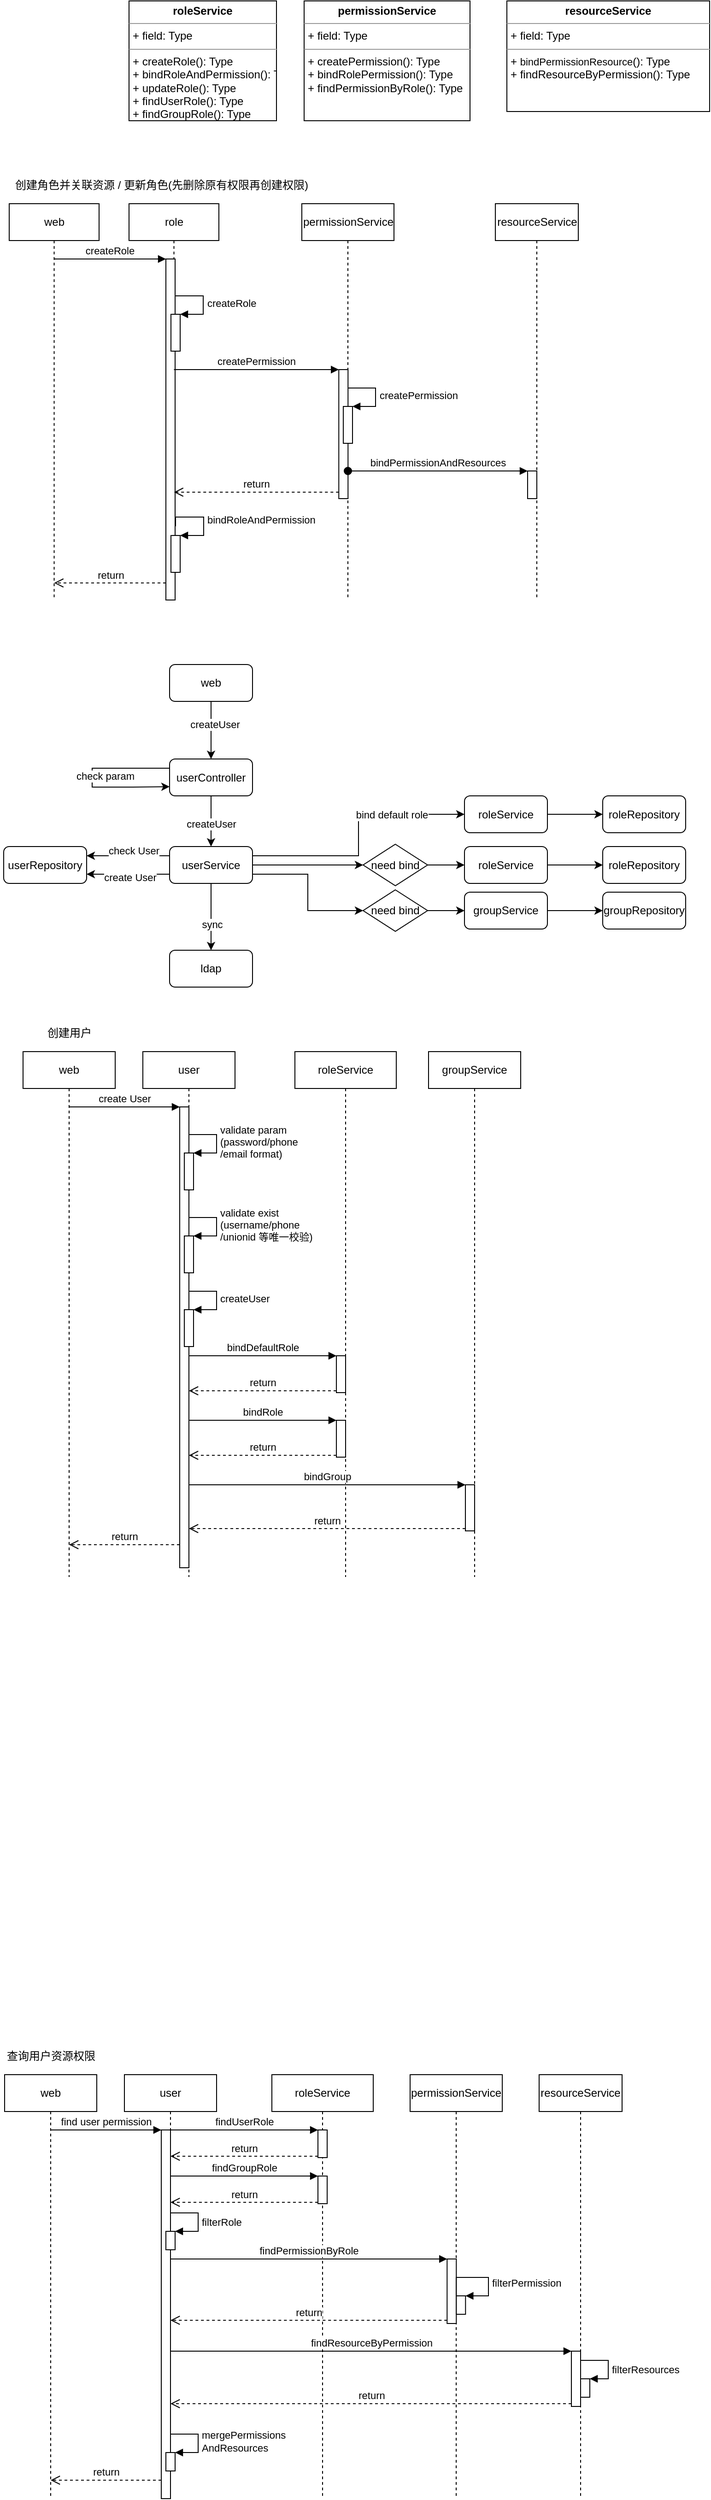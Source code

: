 <mxfile version="16.2.2" type="github">
  <diagram id="Lecb5YTUXgQ9bfZf-A8x" name="Page-1">
    <mxGraphModel dx="1132" dy="634" grid="1" gridSize="10" guides="1" tooltips="1" connect="1" arrows="1" fold="1" page="1" pageScale="1" pageWidth="827" pageHeight="1169" math="0" shadow="0">
      <root>
        <mxCell id="0" />
        <mxCell id="1" parent="0" />
        <mxCell id="Gfb8r4W2IXasRSdZ64gj-91" value="&lt;p style=&quot;margin: 0px ; margin-top: 4px ; text-align: center&quot;&gt;&lt;b&gt;permissionService&lt;/b&gt;&lt;/p&gt;&lt;hr size=&quot;1&quot;&gt;&lt;p style=&quot;margin: 0px ; margin-left: 4px&quot;&gt;+ field: Type&lt;/p&gt;&lt;hr size=&quot;1&quot;&gt;&lt;p style=&quot;margin: 0px ; margin-left: 4px&quot;&gt;+ createPermission(): Type&lt;/p&gt;&lt;p style=&quot;margin: 0px ; margin-left: 4px&quot;&gt;+ bindRolePermission(): Type&lt;br&gt;&lt;/p&gt;&lt;p style=&quot;margin: 0px ; margin-left: 4px&quot;&gt;+ findPermissionByRole(): Type&lt;br&gt;&lt;/p&gt;" style="verticalAlign=top;align=left;overflow=fill;fontSize=12;fontFamily=Helvetica;html=1;" parent="1" vertex="1">
          <mxGeometry x="370" y="10" width="180" height="130" as="geometry" />
        </mxCell>
        <mxCell id="Gfb8r4W2IXasRSdZ64gj-50" value="&lt;p style=&quot;margin: 0px ; margin-top: 4px ; text-align: center&quot;&gt;&lt;b&gt;resourceService&lt;/b&gt;&lt;/p&gt;&lt;hr size=&quot;1&quot;&gt;&lt;p style=&quot;margin: 0px ; margin-left: 4px&quot;&gt;+ field: Type&lt;/p&gt;&lt;hr size=&quot;1&quot;&gt;&lt;p style=&quot;margin: 0px ; margin-left: 4px&quot;&gt;&lt;span&gt;+&amp;nbsp;&lt;/span&gt;&lt;span style=&quot;font-size: 11px ; text-align: center ; background-color: rgb(255 , 255 , 255)&quot;&gt;bindPermissionResource&lt;/span&gt;&lt;span&gt;(): Type&lt;/span&gt;&lt;br&gt;&lt;/p&gt;&lt;p style=&quot;margin: 0px ; margin-left: 4px&quot;&gt;+ findResourceByPermission(): Type&lt;span&gt;&lt;br&gt;&lt;/span&gt;&lt;/p&gt;" style="verticalAlign=top;align=left;overflow=fill;fontSize=12;fontFamily=Helvetica;html=1;" parent="1" vertex="1">
          <mxGeometry x="590" y="10" width="220" height="120" as="geometry" />
        </mxCell>
        <mxCell id="Gfb8r4W2IXasRSdZ64gj-131" value="&lt;p style=&quot;margin: 0px ; margin-top: 4px ; text-align: center&quot;&gt;&lt;b&gt;roleService&lt;/b&gt;&lt;/p&gt;&lt;hr size=&quot;1&quot;&gt;&lt;p style=&quot;margin: 0px ; margin-left: 4px&quot;&gt;+ field: Type&lt;/p&gt;&lt;hr size=&quot;1&quot;&gt;&lt;p style=&quot;margin: 0px ; margin-left: 4px&quot;&gt;+ createRole(): Type&lt;/p&gt;&lt;p style=&quot;margin: 0px 0px 0px 4px&quot;&gt;+ bindRoleAndPermission(): Type&lt;/p&gt;&lt;p style=&quot;margin: 0px ; margin-left: 4px&quot;&gt;+ updateRole(): Type&lt;br&gt;&lt;/p&gt;&lt;p style=&quot;margin: 0px ; margin-left: 4px&quot;&gt;+ findUserRole(): Type&lt;br&gt;&lt;/p&gt;&lt;p style=&quot;margin: 0px ; margin-left: 4px&quot;&gt;+ findGroupRole(): Type&lt;br&gt;&lt;/p&gt;" style="verticalAlign=top;align=left;overflow=fill;fontSize=12;fontFamily=Helvetica;html=1;" parent="1" vertex="1">
          <mxGeometry x="180" y="10" width="160" height="130" as="geometry" />
        </mxCell>
        <mxCell id="dYymay2B3Ynfmi_B4KFz-211" value="" style="group;" vertex="1" connectable="0" parent="1">
          <mxGeometry x="50" y="200" width="740" height="590" as="geometry" />
        </mxCell>
        <mxCell id="dYymay2B3Ynfmi_B4KFz-162" value="创建角色并关联资源 / 更新角色(先删除原有权限再创建权限)" style="text;html=1;align=center;verticalAlign=middle;resizable=0;points=[];autosize=1;strokeColor=none;fillColor=none;" vertex="1" parent="dYymay2B3Ynfmi_B4KFz-211">
          <mxGeometry width="330" height="20" as="geometry" />
        </mxCell>
        <mxCell id="dYymay2B3Ynfmi_B4KFz-163" value="web" style="shape=umlLifeline;perimeter=lifelinePerimeter;whiteSpace=wrap;html=1;container=1;collapsible=0;recursiveResize=0;outlineConnect=0;" vertex="1" parent="dYymay2B3Ynfmi_B4KFz-211">
          <mxGeometry y="30" width="97.5" height="430" as="geometry" />
        </mxCell>
        <mxCell id="dYymay2B3Ynfmi_B4KFz-164" value="role" style="shape=umlLifeline;perimeter=lifelinePerimeter;whiteSpace=wrap;html=1;container=1;collapsible=0;recursiveResize=0;outlineConnect=0;" vertex="1" parent="dYymay2B3Ynfmi_B4KFz-211">
          <mxGeometry x="130" y="30" width="97.5" height="430" as="geometry" />
        </mxCell>
        <mxCell id="dYymay2B3Ynfmi_B4KFz-165" value="" style="html=1;points=[];perimeter=orthogonalPerimeter;" vertex="1" parent="dYymay2B3Ynfmi_B4KFz-164">
          <mxGeometry x="40" y="60" width="10" height="370" as="geometry" />
        </mxCell>
        <mxCell id="dYymay2B3Ynfmi_B4KFz-196" value="" style="html=1;points=[];perimeter=orthogonalPerimeter;" vertex="1" parent="dYymay2B3Ynfmi_B4KFz-164">
          <mxGeometry x="45.5" y="120" width="10" height="40" as="geometry" />
        </mxCell>
        <mxCell id="dYymay2B3Ynfmi_B4KFz-197" value="createRole" style="edgeStyle=orthogonalEdgeStyle;html=1;align=left;spacingLeft=2;endArrow=block;rounded=0;entryX=1;entryY=0;" edge="1" target="dYymay2B3Ynfmi_B4KFz-196" parent="dYymay2B3Ynfmi_B4KFz-164">
          <mxGeometry relative="1" as="geometry">
            <mxPoint x="50.5" y="100" as="sourcePoint" />
            <Array as="points">
              <mxPoint x="80.5" y="100" />
            </Array>
          </mxGeometry>
        </mxCell>
        <mxCell id="dYymay2B3Ynfmi_B4KFz-209" value="" style="html=1;points=[];perimeter=orthogonalPerimeter;" vertex="1" parent="dYymay2B3Ynfmi_B4KFz-164">
          <mxGeometry x="45.5" y="360" width="10" height="40" as="geometry" />
        </mxCell>
        <mxCell id="dYymay2B3Ynfmi_B4KFz-210" value="bindRoleAndPermission" style="edgeStyle=orthogonalEdgeStyle;html=1;align=left;spacingLeft=2;endArrow=block;rounded=0;entryX=1;entryY=0;" edge="1" target="dYymay2B3Ynfmi_B4KFz-209" parent="dYymay2B3Ynfmi_B4KFz-164">
          <mxGeometry relative="1" as="geometry">
            <mxPoint x="50.5" y="350" as="sourcePoint" />
            <Array as="points">
              <mxPoint x="51" y="340" />
              <mxPoint x="81" y="340" />
              <mxPoint x="81" y="360" />
            </Array>
          </mxGeometry>
        </mxCell>
        <mxCell id="dYymay2B3Ynfmi_B4KFz-173" value="permissionService" style="shape=umlLifeline;perimeter=lifelinePerimeter;whiteSpace=wrap;html=1;container=1;collapsible=0;recursiveResize=0;outlineConnect=0;" vertex="1" parent="dYymay2B3Ynfmi_B4KFz-211">
          <mxGeometry x="317.5" y="30" width="100" height="430" as="geometry" />
        </mxCell>
        <mxCell id="dYymay2B3Ynfmi_B4KFz-174" value="" style="html=1;points=[];perimeter=orthogonalPerimeter;" vertex="1" parent="dYymay2B3Ynfmi_B4KFz-173">
          <mxGeometry x="40.14" y="180" width="10" height="140" as="geometry" />
        </mxCell>
        <mxCell id="dYymay2B3Ynfmi_B4KFz-207" value="" style="html=1;points=[];perimeter=orthogonalPerimeter;" vertex="1" parent="dYymay2B3Ynfmi_B4KFz-173">
          <mxGeometry x="45" y="220" width="10" height="40" as="geometry" />
        </mxCell>
        <mxCell id="dYymay2B3Ynfmi_B4KFz-208" value="createPermission" style="edgeStyle=orthogonalEdgeStyle;html=1;align=left;spacingLeft=2;endArrow=block;rounded=0;entryX=1;entryY=0;" edge="1" target="dYymay2B3Ynfmi_B4KFz-207" parent="dYymay2B3Ynfmi_B4KFz-173">
          <mxGeometry relative="1" as="geometry">
            <mxPoint x="50" y="200" as="sourcePoint" />
            <Array as="points">
              <mxPoint x="80" y="200" />
            </Array>
          </mxGeometry>
        </mxCell>
        <mxCell id="dYymay2B3Ynfmi_B4KFz-177" value="resourceService" style="shape=umlLifeline;perimeter=lifelinePerimeter;whiteSpace=wrap;html=1;container=1;collapsible=0;recursiveResize=0;outlineConnect=0;" vertex="1" parent="dYymay2B3Ynfmi_B4KFz-211">
          <mxGeometry x="527.5" y="30" width="90" height="430" as="geometry" />
        </mxCell>
        <mxCell id="dYymay2B3Ynfmi_B4KFz-201" value="" style="html=1;points=[];perimeter=orthogonalPerimeter;" vertex="1" parent="dYymay2B3Ynfmi_B4KFz-177">
          <mxGeometry x="35" y="290" width="10" height="30" as="geometry" />
        </mxCell>
        <mxCell id="dYymay2B3Ynfmi_B4KFz-181" value="createRole" style="html=1;verticalAlign=bottom;endArrow=block;entryX=0;entryY=0;rounded=0;" edge="1" parent="dYymay2B3Ynfmi_B4KFz-211" source="dYymay2B3Ynfmi_B4KFz-163" target="dYymay2B3Ynfmi_B4KFz-165">
          <mxGeometry relative="1" as="geometry">
            <mxPoint x="100" y="90" as="sourcePoint" />
          </mxGeometry>
        </mxCell>
        <mxCell id="dYymay2B3Ynfmi_B4KFz-182" value="return" style="html=1;verticalAlign=bottom;endArrow=open;dashed=1;endSize=8;exitX=0;exitY=0.95;rounded=0;" edge="1" parent="dYymay2B3Ynfmi_B4KFz-211" source="dYymay2B3Ynfmi_B4KFz-165" target="dYymay2B3Ynfmi_B4KFz-163">
          <mxGeometry relative="1" as="geometry">
            <mxPoint x="100" y="166" as="targetPoint" />
          </mxGeometry>
        </mxCell>
        <mxCell id="dYymay2B3Ynfmi_B4KFz-185" value="createPermission" style="html=1;verticalAlign=bottom;endArrow=block;entryX=0;entryY=0;rounded=0;" edge="1" parent="dYymay2B3Ynfmi_B4KFz-211" target="dYymay2B3Ynfmi_B4KFz-174" source="dYymay2B3Ynfmi_B4KFz-164">
          <mxGeometry relative="1" as="geometry">
            <mxPoint x="217.5" y="230" as="sourcePoint" />
          </mxGeometry>
        </mxCell>
        <mxCell id="dYymay2B3Ynfmi_B4KFz-186" value="return" style="html=1;verticalAlign=bottom;endArrow=open;dashed=1;endSize=8;exitX=0;exitY=0.95;rounded=0;" edge="1" parent="dYymay2B3Ynfmi_B4KFz-211" source="dYymay2B3Ynfmi_B4KFz-174" target="dYymay2B3Ynfmi_B4KFz-164">
          <mxGeometry relative="1" as="geometry">
            <mxPoint x="300.069" y="258.5" as="targetPoint" />
          </mxGeometry>
        </mxCell>
        <mxCell id="dYymay2B3Ynfmi_B4KFz-202" value="bindPermissionAndResources" style="html=1;verticalAlign=bottom;startArrow=oval;endArrow=block;startSize=8;rounded=0;" edge="1" target="dYymay2B3Ynfmi_B4KFz-201" parent="dYymay2B3Ynfmi_B4KFz-211" source="dYymay2B3Ynfmi_B4KFz-173">
          <mxGeometry relative="1" as="geometry">
            <mxPoint x="487.5" y="260" as="sourcePoint" />
          </mxGeometry>
        </mxCell>
        <mxCell id="dYymay2B3Ynfmi_B4KFz-234" value="" style="group" vertex="1" connectable="0" parent="dYymay2B3Ynfmi_B4KFz-211">
          <mxGeometry x="-6" y="530" width="740" height="350" as="geometry" />
        </mxCell>
        <mxCell id="dYymay2B3Ynfmi_B4KFz-235" value="web" style="rounded=1;whiteSpace=wrap;html=1;" vertex="1" parent="dYymay2B3Ynfmi_B4KFz-234">
          <mxGeometry x="180" width="90" height="40" as="geometry" />
        </mxCell>
        <mxCell id="dYymay2B3Ynfmi_B4KFz-236" style="edgeStyle=orthogonalEdgeStyle;rounded=0;orthogonalLoop=1;jettySize=auto;html=1;exitX=0;exitY=0.25;exitDx=0;exitDy=0;entryX=0;entryY=0.75;entryDx=0;entryDy=0;" edge="1" parent="dYymay2B3Ynfmi_B4KFz-234" source="dYymay2B3Ynfmi_B4KFz-238" target="dYymay2B3Ynfmi_B4KFz-238">
          <mxGeometry relative="1" as="geometry">
            <mxPoint x="140" y="110" as="targetPoint" />
            <mxPoint x="95" y="110" as="sourcePoint" />
            <Array as="points">
              <mxPoint x="96" y="113" />
              <mxPoint x="96" y="133" />
              <mxPoint x="140" y="133" />
            </Array>
          </mxGeometry>
        </mxCell>
        <mxCell id="dYymay2B3Ynfmi_B4KFz-237" value="check param" style="edgeLabel;html=1;align=center;verticalAlign=middle;resizable=0;points=[];" vertex="1" connectable="0" parent="dYymay2B3Ynfmi_B4KFz-236">
          <mxGeometry x="-0.204" y="-3" relative="1" as="geometry">
            <mxPoint x="5" y="11" as="offset" />
          </mxGeometry>
        </mxCell>
        <mxCell id="dYymay2B3Ynfmi_B4KFz-238" value="userController" style="rounded=1;whiteSpace=wrap;html=1;" vertex="1" parent="dYymay2B3Ynfmi_B4KFz-234">
          <mxGeometry x="180" y="102.5" width="90" height="40" as="geometry" />
        </mxCell>
        <mxCell id="dYymay2B3Ynfmi_B4KFz-239" style="edgeStyle=orthogonalEdgeStyle;rounded=0;orthogonalLoop=1;jettySize=auto;html=1;exitX=0.5;exitY=1;exitDx=0;exitDy=0;entryX=0.5;entryY=0;entryDx=0;entryDy=0;" edge="1" parent="dYymay2B3Ynfmi_B4KFz-234" source="dYymay2B3Ynfmi_B4KFz-235" target="dYymay2B3Ynfmi_B4KFz-238">
          <mxGeometry relative="1" as="geometry" />
        </mxCell>
        <mxCell id="dYymay2B3Ynfmi_B4KFz-240" value="createUser" style="edgeLabel;html=1;align=center;verticalAlign=middle;resizable=0;points=[];" vertex="1" connectable="0" parent="dYymay2B3Ynfmi_B4KFz-239">
          <mxGeometry x="-0.21" relative="1" as="geometry">
            <mxPoint x="4" as="offset" />
          </mxGeometry>
        </mxCell>
        <mxCell id="dYymay2B3Ynfmi_B4KFz-241" value="userService" style="rounded=1;whiteSpace=wrap;html=1;" vertex="1" parent="dYymay2B3Ynfmi_B4KFz-234">
          <mxGeometry x="180" y="197.5" width="90" height="40" as="geometry" />
        </mxCell>
        <mxCell id="dYymay2B3Ynfmi_B4KFz-242" style="edgeStyle=orthogonalEdgeStyle;rounded=0;orthogonalLoop=1;jettySize=auto;html=1;exitX=0.5;exitY=1;exitDx=0;exitDy=0;" edge="1" parent="dYymay2B3Ynfmi_B4KFz-234" source="dYymay2B3Ynfmi_B4KFz-238" target="dYymay2B3Ynfmi_B4KFz-241">
          <mxGeometry relative="1" as="geometry" />
        </mxCell>
        <mxCell id="dYymay2B3Ynfmi_B4KFz-243" value="createUser" style="edgeLabel;html=1;align=center;verticalAlign=middle;resizable=0;points=[];" vertex="1" connectable="0" parent="dYymay2B3Ynfmi_B4KFz-242">
          <mxGeometry x="0.226" y="-3" relative="1" as="geometry">
            <mxPoint x="3" y="-3" as="offset" />
          </mxGeometry>
        </mxCell>
        <mxCell id="dYymay2B3Ynfmi_B4KFz-244" value="userRepository" style="rounded=1;whiteSpace=wrap;html=1;" vertex="1" parent="dYymay2B3Ynfmi_B4KFz-234">
          <mxGeometry y="197.5" width="90" height="40" as="geometry" />
        </mxCell>
        <mxCell id="dYymay2B3Ynfmi_B4KFz-245" style="edgeStyle=orthogonalEdgeStyle;rounded=0;orthogonalLoop=1;jettySize=auto;html=1;exitX=0;exitY=0.25;exitDx=0;exitDy=0;entryX=1;entryY=0.25;entryDx=0;entryDy=0;" edge="1" parent="dYymay2B3Ynfmi_B4KFz-234" source="dYymay2B3Ynfmi_B4KFz-241" target="dYymay2B3Ynfmi_B4KFz-244">
          <mxGeometry relative="1" as="geometry">
            <mxPoint x="433" y="220" as="targetPoint" />
          </mxGeometry>
        </mxCell>
        <mxCell id="dYymay2B3Ynfmi_B4KFz-246" value="check User" style="edgeLabel;html=1;align=center;verticalAlign=middle;resizable=0;points=[];" vertex="1" connectable="0" parent="dYymay2B3Ynfmi_B4KFz-245">
          <mxGeometry x="-0.19" relative="1" as="geometry">
            <mxPoint x="-3" y="-6" as="offset" />
          </mxGeometry>
        </mxCell>
        <mxCell id="dYymay2B3Ynfmi_B4KFz-247" style="edgeStyle=orthogonalEdgeStyle;rounded=0;orthogonalLoop=1;jettySize=auto;html=1;exitX=0;exitY=0.75;exitDx=0;exitDy=0;entryX=1;entryY=0.75;entryDx=0;entryDy=0;" edge="1" parent="dYymay2B3Ynfmi_B4KFz-234" source="dYymay2B3Ynfmi_B4KFz-241" target="dYymay2B3Ynfmi_B4KFz-244">
          <mxGeometry relative="1" as="geometry" />
        </mxCell>
        <mxCell id="dYymay2B3Ynfmi_B4KFz-248" value="create User" style="edgeLabel;html=1;align=center;verticalAlign=middle;resizable=0;points=[];" vertex="1" connectable="0" parent="dYymay2B3Ynfmi_B4KFz-247">
          <mxGeometry x="-0.35" y="-2" relative="1" as="geometry">
            <mxPoint x="-14" y="5" as="offset" />
          </mxGeometry>
        </mxCell>
        <mxCell id="dYymay2B3Ynfmi_B4KFz-249" value="roleService" style="rounded=1;whiteSpace=wrap;html=1;" vertex="1" parent="dYymay2B3Ynfmi_B4KFz-234">
          <mxGeometry x="500" y="142.5" width="90" height="40" as="geometry" />
        </mxCell>
        <mxCell id="dYymay2B3Ynfmi_B4KFz-250" style="edgeStyle=orthogonalEdgeStyle;rounded=0;orthogonalLoop=1;jettySize=auto;html=1;exitX=1;exitY=0.25;exitDx=0;exitDy=0;entryX=0;entryY=0.5;entryDx=0;entryDy=0;" edge="1" parent="dYymay2B3Ynfmi_B4KFz-234" source="dYymay2B3Ynfmi_B4KFz-241" target="dYymay2B3Ynfmi_B4KFz-249">
          <mxGeometry relative="1" as="geometry" />
        </mxCell>
        <mxCell id="dYymay2B3Ynfmi_B4KFz-251" value="bind default role" style="edgeLabel;html=1;align=center;verticalAlign=middle;resizable=0;points=[];" vertex="1" connectable="0" parent="dYymay2B3Ynfmi_B4KFz-250">
          <mxGeometry x="0.422" relative="1" as="geometry">
            <mxPoint as="offset" />
          </mxGeometry>
        </mxCell>
        <mxCell id="dYymay2B3Ynfmi_B4KFz-252" value="ldap" style="rounded=1;whiteSpace=wrap;html=1;" vertex="1" parent="dYymay2B3Ynfmi_B4KFz-234">
          <mxGeometry x="180" y="310" width="90" height="40" as="geometry" />
        </mxCell>
        <mxCell id="dYymay2B3Ynfmi_B4KFz-253" style="edgeStyle=orthogonalEdgeStyle;rounded=0;orthogonalLoop=1;jettySize=auto;html=1;exitX=0.5;exitY=1;exitDx=0;exitDy=0;" edge="1" parent="dYymay2B3Ynfmi_B4KFz-234" source="dYymay2B3Ynfmi_B4KFz-241" target="dYymay2B3Ynfmi_B4KFz-252">
          <mxGeometry relative="1" as="geometry">
            <Array as="points">
              <mxPoint x="225" y="280" />
              <mxPoint x="225" y="280" />
            </Array>
          </mxGeometry>
        </mxCell>
        <mxCell id="dYymay2B3Ynfmi_B4KFz-254" value="sync" style="edgeLabel;html=1;align=center;verticalAlign=middle;resizable=0;points=[];" vertex="1" connectable="0" parent="dYymay2B3Ynfmi_B4KFz-253">
          <mxGeometry x="0.223" y="1" relative="1" as="geometry">
            <mxPoint as="offset" />
          </mxGeometry>
        </mxCell>
        <mxCell id="dYymay2B3Ynfmi_B4KFz-255" value="groupService" style="rounded=1;whiteSpace=wrap;html=1;" vertex="1" parent="dYymay2B3Ynfmi_B4KFz-234">
          <mxGeometry x="500" y="247" width="90" height="40" as="geometry" />
        </mxCell>
        <mxCell id="dYymay2B3Ynfmi_B4KFz-256" value="roleService" style="rounded=1;whiteSpace=wrap;html=1;" vertex="1" parent="dYymay2B3Ynfmi_B4KFz-234">
          <mxGeometry x="500" y="197.5" width="90" height="40" as="geometry" />
        </mxCell>
        <mxCell id="dYymay2B3Ynfmi_B4KFz-257" style="edgeStyle=orthogonalEdgeStyle;rounded=0;orthogonalLoop=1;jettySize=auto;html=1;exitX=1;exitY=0.5;exitDx=0;exitDy=0;entryX=0;entryY=0.5;entryDx=0;entryDy=0;" edge="1" parent="dYymay2B3Ynfmi_B4KFz-234" source="dYymay2B3Ynfmi_B4KFz-258" target="dYymay2B3Ynfmi_B4KFz-256">
          <mxGeometry relative="1" as="geometry" />
        </mxCell>
        <mxCell id="dYymay2B3Ynfmi_B4KFz-258" value="need bind" style="rhombus;whiteSpace=wrap;html=1;" vertex="1" parent="dYymay2B3Ynfmi_B4KFz-234">
          <mxGeometry x="390" y="195" width="70" height="45" as="geometry" />
        </mxCell>
        <mxCell id="dYymay2B3Ynfmi_B4KFz-259" style="edgeStyle=orthogonalEdgeStyle;rounded=0;orthogonalLoop=1;jettySize=auto;html=1;exitX=1;exitY=0.5;exitDx=0;exitDy=0;entryX=0;entryY=0.5;entryDx=0;entryDy=0;" edge="1" parent="dYymay2B3Ynfmi_B4KFz-234" source="dYymay2B3Ynfmi_B4KFz-241" target="dYymay2B3Ynfmi_B4KFz-258">
          <mxGeometry relative="1" as="geometry" />
        </mxCell>
        <mxCell id="dYymay2B3Ynfmi_B4KFz-260" style="edgeStyle=orthogonalEdgeStyle;rounded=0;orthogonalLoop=1;jettySize=auto;html=1;exitX=1;exitY=0.5;exitDx=0;exitDy=0;" edge="1" parent="dYymay2B3Ynfmi_B4KFz-234" source="dYymay2B3Ynfmi_B4KFz-261" target="dYymay2B3Ynfmi_B4KFz-255">
          <mxGeometry relative="1" as="geometry" />
        </mxCell>
        <mxCell id="dYymay2B3Ynfmi_B4KFz-261" value="need bind" style="rhombus;whiteSpace=wrap;html=1;" vertex="1" parent="dYymay2B3Ynfmi_B4KFz-234">
          <mxGeometry x="390" y="244.5" width="70" height="45" as="geometry" />
        </mxCell>
        <mxCell id="dYymay2B3Ynfmi_B4KFz-262" style="edgeStyle=orthogonalEdgeStyle;rounded=0;orthogonalLoop=1;jettySize=auto;html=1;exitX=1;exitY=0.75;exitDx=0;exitDy=0;entryX=0;entryY=0.5;entryDx=0;entryDy=0;" edge="1" parent="dYymay2B3Ynfmi_B4KFz-234" source="dYymay2B3Ynfmi_B4KFz-241" target="dYymay2B3Ynfmi_B4KFz-261">
          <mxGeometry relative="1" as="geometry" />
        </mxCell>
        <mxCell id="dYymay2B3Ynfmi_B4KFz-263" value="roleRepository" style="rounded=1;whiteSpace=wrap;html=1;" vertex="1" parent="dYymay2B3Ynfmi_B4KFz-234">
          <mxGeometry x="650" y="142.5" width="90" height="40" as="geometry" />
        </mxCell>
        <mxCell id="dYymay2B3Ynfmi_B4KFz-264" style="edgeStyle=orthogonalEdgeStyle;rounded=0;orthogonalLoop=1;jettySize=auto;html=1;exitX=1;exitY=0.5;exitDx=0;exitDy=0;entryX=0;entryY=0.5;entryDx=0;entryDy=0;" edge="1" parent="dYymay2B3Ynfmi_B4KFz-234" source="dYymay2B3Ynfmi_B4KFz-249" target="dYymay2B3Ynfmi_B4KFz-263">
          <mxGeometry relative="1" as="geometry">
            <Array as="points">
              <mxPoint x="620" y="163" />
              <mxPoint x="620" y="163" />
            </Array>
          </mxGeometry>
        </mxCell>
        <mxCell id="dYymay2B3Ynfmi_B4KFz-265" value="roleRepository" style="rounded=1;whiteSpace=wrap;html=1;" vertex="1" parent="dYymay2B3Ynfmi_B4KFz-234">
          <mxGeometry x="650" y="197.5" width="90" height="40" as="geometry" />
        </mxCell>
        <mxCell id="dYymay2B3Ynfmi_B4KFz-266" style="edgeStyle=orthogonalEdgeStyle;rounded=0;orthogonalLoop=1;jettySize=auto;html=1;exitX=1;exitY=0.5;exitDx=0;exitDy=0;entryX=0;entryY=0.5;entryDx=0;entryDy=0;" edge="1" parent="dYymay2B3Ynfmi_B4KFz-234" source="dYymay2B3Ynfmi_B4KFz-256" target="dYymay2B3Ynfmi_B4KFz-265">
          <mxGeometry relative="1" as="geometry" />
        </mxCell>
        <mxCell id="dYymay2B3Ynfmi_B4KFz-267" value="groupRepository" style="rounded=1;whiteSpace=wrap;html=1;" vertex="1" parent="dYymay2B3Ynfmi_B4KFz-234">
          <mxGeometry x="650" y="247" width="90" height="40" as="geometry" />
        </mxCell>
        <mxCell id="dYymay2B3Ynfmi_B4KFz-268" style="edgeStyle=orthogonalEdgeStyle;rounded=0;orthogonalLoop=1;jettySize=auto;html=1;exitX=1;exitY=0.5;exitDx=0;exitDy=0;" edge="1" parent="dYymay2B3Ynfmi_B4KFz-234" source="dYymay2B3Ynfmi_B4KFz-255" target="dYymay2B3Ynfmi_B4KFz-267">
          <mxGeometry relative="1" as="geometry" />
        </mxCell>
        <mxCell id="dYymay2B3Ynfmi_B4KFz-269" value="" style="group;" vertex="1" connectable="0" parent="1">
          <mxGeometry x="40" y="2230" width="675" height="490" as="geometry" />
        </mxCell>
        <mxCell id="dYymay2B3Ynfmi_B4KFz-270" value="查询用户资源权限" style="text;html=1;align=center;verticalAlign=middle;resizable=0;points=[];autosize=1;strokeColor=none;fillColor=none;" vertex="1" parent="dYymay2B3Ynfmi_B4KFz-269">
          <mxGeometry width="110" height="20" as="geometry" />
        </mxCell>
        <mxCell id="dYymay2B3Ynfmi_B4KFz-271" value="web" style="shape=umlLifeline;perimeter=lifelinePerimeter;whiteSpace=wrap;html=1;container=1;collapsible=0;recursiveResize=0;outlineConnect=0;" vertex="1" parent="dYymay2B3Ynfmi_B4KFz-269">
          <mxGeometry x="5" y="30" width="100" height="460" as="geometry" />
        </mxCell>
        <mxCell id="dYymay2B3Ynfmi_B4KFz-272" value="user" style="shape=umlLifeline;perimeter=lifelinePerimeter;whiteSpace=wrap;html=1;container=1;collapsible=0;recursiveResize=0;outlineConnect=0;" vertex="1" parent="dYymay2B3Ynfmi_B4KFz-269">
          <mxGeometry x="135" y="30" width="100" height="460" as="geometry" />
        </mxCell>
        <mxCell id="dYymay2B3Ynfmi_B4KFz-273" value="" style="html=1;points=[];perimeter=orthogonalPerimeter;" vertex="1" parent="dYymay2B3Ynfmi_B4KFz-272">
          <mxGeometry x="40" y="60" width="10" height="400" as="geometry" />
        </mxCell>
        <mxCell id="dYymay2B3Ynfmi_B4KFz-274" value="" style="html=1;points=[];perimeter=orthogonalPerimeter;" vertex="1" parent="dYymay2B3Ynfmi_B4KFz-272">
          <mxGeometry x="45" y="170" width="10" height="20" as="geometry" />
        </mxCell>
        <mxCell id="dYymay2B3Ynfmi_B4KFz-275" value="&lt;span style=&quot;text-align: center&quot;&gt;filterRole&lt;/span&gt;" style="edgeStyle=orthogonalEdgeStyle;html=1;align=left;spacingLeft=2;endArrow=block;rounded=0;entryX=1;entryY=0;" edge="1" parent="dYymay2B3Ynfmi_B4KFz-272" target="dYymay2B3Ynfmi_B4KFz-274">
          <mxGeometry x="0.262" relative="1" as="geometry">
            <mxPoint x="50" y="170" as="sourcePoint" />
            <Array as="points">
              <mxPoint x="50" y="150" />
              <mxPoint x="80" y="150" />
              <mxPoint x="80" y="170" />
            </Array>
            <mxPoint as="offset" />
          </mxGeometry>
        </mxCell>
        <mxCell id="dYymay2B3Ynfmi_B4KFz-276" value="" style="html=1;points=[];perimeter=orthogonalPerimeter;" vertex="1" parent="dYymay2B3Ynfmi_B4KFz-272">
          <mxGeometry x="45" y="410" width="10" height="20" as="geometry" />
        </mxCell>
        <mxCell id="dYymay2B3Ynfmi_B4KFz-277" value="&lt;span style=&quot;text-align: center&quot;&gt;mergePermissions&lt;/span&gt;&lt;br style=&quot;text-align: center&quot;&gt;&lt;span style=&quot;text-align: center&quot;&gt;AndResources&lt;/span&gt;" style="edgeStyle=orthogonalEdgeStyle;html=1;align=left;spacingLeft=2;endArrow=block;rounded=0;entryX=1;entryY=0;" edge="1" parent="dYymay2B3Ynfmi_B4KFz-272" target="dYymay2B3Ynfmi_B4KFz-276">
          <mxGeometry relative="1" as="geometry">
            <mxPoint x="50" y="390" as="sourcePoint" />
            <Array as="points">
              <mxPoint x="80" y="390" />
            </Array>
          </mxGeometry>
        </mxCell>
        <mxCell id="dYymay2B3Ynfmi_B4KFz-278" value="roleService" style="shape=umlLifeline;perimeter=lifelinePerimeter;whiteSpace=wrap;html=1;container=1;collapsible=0;recursiveResize=0;outlineConnect=0;" vertex="1" parent="dYymay2B3Ynfmi_B4KFz-269">
          <mxGeometry x="295" y="30" width="110" height="460" as="geometry" />
        </mxCell>
        <mxCell id="dYymay2B3Ynfmi_B4KFz-279" value="" style="html=1;points=[];perimeter=orthogonalPerimeter;" vertex="1" parent="dYymay2B3Ynfmi_B4KFz-278">
          <mxGeometry x="50" y="60" width="10" height="30" as="geometry" />
        </mxCell>
        <mxCell id="dYymay2B3Ynfmi_B4KFz-280" value="" style="html=1;points=[];perimeter=orthogonalPerimeter;" vertex="1" parent="dYymay2B3Ynfmi_B4KFz-278">
          <mxGeometry x="50.0" y="110" width="10" height="30" as="geometry" />
        </mxCell>
        <mxCell id="dYymay2B3Ynfmi_B4KFz-281" value="permissionService" style="shape=umlLifeline;perimeter=lifelinePerimeter;whiteSpace=wrap;html=1;container=1;collapsible=0;recursiveResize=0;outlineConnect=0;" vertex="1" parent="dYymay2B3Ynfmi_B4KFz-269">
          <mxGeometry x="445" y="30" width="100" height="460" as="geometry" />
        </mxCell>
        <mxCell id="dYymay2B3Ynfmi_B4KFz-282" value="" style="html=1;points=[];perimeter=orthogonalPerimeter;" vertex="1" parent="dYymay2B3Ynfmi_B4KFz-281">
          <mxGeometry x="40.14" y="200" width="10" height="70" as="geometry" />
        </mxCell>
        <mxCell id="dYymay2B3Ynfmi_B4KFz-283" value="" style="html=1;points=[];perimeter=orthogonalPerimeter;" vertex="1" parent="dYymay2B3Ynfmi_B4KFz-281">
          <mxGeometry x="50.14" y="240.0" width="10" height="20" as="geometry" />
        </mxCell>
        <mxCell id="dYymay2B3Ynfmi_B4KFz-284" value="&lt;span style=&quot;text-align: center&quot;&gt;filterPermission&lt;/span&gt;" style="edgeStyle=orthogonalEdgeStyle;html=1;align=left;spacingLeft=2;endArrow=block;rounded=0;entryX=1;entryY=0;" edge="1" parent="dYymay2B3Ynfmi_B4KFz-281" target="dYymay2B3Ynfmi_B4KFz-283">
          <mxGeometry x="0.262" relative="1" as="geometry">
            <mxPoint x="55.14" y="240.0" as="sourcePoint" />
            <Array as="points">
              <mxPoint x="50" y="240" />
              <mxPoint x="50" y="220" />
              <mxPoint x="85" y="220" />
              <mxPoint x="85" y="240" />
            </Array>
            <mxPoint as="offset" />
          </mxGeometry>
        </mxCell>
        <mxCell id="dYymay2B3Ynfmi_B4KFz-285" value="resourceService" style="shape=umlLifeline;perimeter=lifelinePerimeter;whiteSpace=wrap;html=1;container=1;collapsible=0;recursiveResize=0;outlineConnect=0;" vertex="1" parent="dYymay2B3Ynfmi_B4KFz-269">
          <mxGeometry x="585" y="30" width="90" height="460" as="geometry" />
        </mxCell>
        <mxCell id="dYymay2B3Ynfmi_B4KFz-286" value="" style="html=1;points=[];perimeter=orthogonalPerimeter;" vertex="1" parent="dYymay2B3Ynfmi_B4KFz-285">
          <mxGeometry x="35" y="300" width="10" height="60" as="geometry" />
        </mxCell>
        <mxCell id="dYymay2B3Ynfmi_B4KFz-287" value="" style="html=1;points=[];perimeter=orthogonalPerimeter;" vertex="1" parent="dYymay2B3Ynfmi_B4KFz-285">
          <mxGeometry x="45" y="330" width="10" height="20" as="geometry" />
        </mxCell>
        <mxCell id="dYymay2B3Ynfmi_B4KFz-288" value="filterResources" style="edgeStyle=orthogonalEdgeStyle;html=1;align=left;spacingLeft=2;endArrow=block;rounded=0;entryX=1;entryY=0;" edge="1" parent="dYymay2B3Ynfmi_B4KFz-285" target="dYymay2B3Ynfmi_B4KFz-287">
          <mxGeometry x="0.249" relative="1" as="geometry">
            <mxPoint x="45" y="320" as="sourcePoint" />
            <Array as="points">
              <mxPoint x="45" y="310" />
              <mxPoint x="75" y="310" />
              <mxPoint x="75" y="330" />
            </Array>
            <mxPoint as="offset" />
          </mxGeometry>
        </mxCell>
        <mxCell id="dYymay2B3Ynfmi_B4KFz-289" value="find user permission" style="html=1;verticalAlign=bottom;endArrow=block;entryX=0;entryY=0;rounded=0;" edge="1" parent="dYymay2B3Ynfmi_B4KFz-269" source="dYymay2B3Ynfmi_B4KFz-271" target="dYymay2B3Ynfmi_B4KFz-273">
          <mxGeometry relative="1" as="geometry">
            <mxPoint x="105" y="90" as="sourcePoint" />
          </mxGeometry>
        </mxCell>
        <mxCell id="dYymay2B3Ynfmi_B4KFz-290" value="return" style="html=1;verticalAlign=bottom;endArrow=open;dashed=1;endSize=8;exitX=0;exitY=0.95;rounded=0;" edge="1" parent="dYymay2B3Ynfmi_B4KFz-269" source="dYymay2B3Ynfmi_B4KFz-273" target="dYymay2B3Ynfmi_B4KFz-271">
          <mxGeometry relative="1" as="geometry">
            <mxPoint x="105" y="166" as="targetPoint" />
          </mxGeometry>
        </mxCell>
        <mxCell id="dYymay2B3Ynfmi_B4KFz-291" value="findUserRole" style="html=1;verticalAlign=bottom;endArrow=block;entryX=0;entryY=0;rounded=0;" edge="1" parent="dYymay2B3Ynfmi_B4KFz-269" source="dYymay2B3Ynfmi_B4KFz-272" target="dYymay2B3Ynfmi_B4KFz-279">
          <mxGeometry relative="1" as="geometry">
            <mxPoint x="225" y="90" as="sourcePoint" />
          </mxGeometry>
        </mxCell>
        <mxCell id="dYymay2B3Ynfmi_B4KFz-292" value="return" style="html=1;verticalAlign=bottom;endArrow=open;dashed=1;endSize=8;exitX=0;exitY=0.95;rounded=0;" edge="1" parent="dYymay2B3Ynfmi_B4KFz-269" source="dYymay2B3Ynfmi_B4KFz-279" target="dYymay2B3Ynfmi_B4KFz-272">
          <mxGeometry relative="1" as="geometry">
            <mxPoint x="225" y="166" as="targetPoint" />
          </mxGeometry>
        </mxCell>
        <mxCell id="dYymay2B3Ynfmi_B4KFz-293" value="findPermissionByRole" style="html=1;verticalAlign=bottom;endArrow=block;entryX=0;entryY=0;rounded=0;" edge="1" parent="dYymay2B3Ynfmi_B4KFz-269" target="dYymay2B3Ynfmi_B4KFz-282">
          <mxGeometry relative="1" as="geometry">
            <mxPoint x="184.929" y="230" as="sourcePoint" />
          </mxGeometry>
        </mxCell>
        <mxCell id="dYymay2B3Ynfmi_B4KFz-294" value="return" style="html=1;verticalAlign=bottom;endArrow=open;dashed=1;endSize=8;exitX=0;exitY=0.95;rounded=0;" edge="1" parent="dYymay2B3Ynfmi_B4KFz-269" source="dYymay2B3Ynfmi_B4KFz-282" target="dYymay2B3Ynfmi_B4KFz-272">
          <mxGeometry relative="1" as="geometry">
            <mxPoint x="305.069" y="258.5" as="targetPoint" />
          </mxGeometry>
        </mxCell>
        <mxCell id="dYymay2B3Ynfmi_B4KFz-295" value="findResourceByPermission" style="html=1;verticalAlign=bottom;endArrow=block;entryX=0;entryY=0;rounded=0;" edge="1" parent="dYymay2B3Ynfmi_B4KFz-269" source="dYymay2B3Ynfmi_B4KFz-272" target="dYymay2B3Ynfmi_B4KFz-286">
          <mxGeometry relative="1" as="geometry">
            <mxPoint x="304.899" y="320" as="sourcePoint" />
          </mxGeometry>
        </mxCell>
        <mxCell id="dYymay2B3Ynfmi_B4KFz-296" value="return" style="html=1;verticalAlign=bottom;endArrow=open;dashed=1;endSize=8;exitX=0;exitY=0.95;rounded=0;" edge="1" parent="dYymay2B3Ynfmi_B4KFz-269" source="dYymay2B3Ynfmi_B4KFz-286" target="dYymay2B3Ynfmi_B4KFz-272">
          <mxGeometry relative="1" as="geometry">
            <mxPoint x="304.899" y="348.5" as="targetPoint" />
          </mxGeometry>
        </mxCell>
        <mxCell id="dYymay2B3Ynfmi_B4KFz-297" value="findGroupRole" style="html=1;verticalAlign=bottom;endArrow=block;entryX=0;entryY=0;rounded=0;" edge="1" parent="dYymay2B3Ynfmi_B4KFz-269" source="dYymay2B3Ynfmi_B4KFz-272" target="dYymay2B3Ynfmi_B4KFz-280">
          <mxGeometry relative="1" as="geometry">
            <mxPoint x="224.999" y="140" as="sourcePoint" />
          </mxGeometry>
        </mxCell>
        <mxCell id="dYymay2B3Ynfmi_B4KFz-298" value="return" style="html=1;verticalAlign=bottom;endArrow=open;dashed=1;endSize=8;exitX=0;exitY=0.95;rounded=0;" edge="1" parent="dYymay2B3Ynfmi_B4KFz-269" source="dYymay2B3Ynfmi_B4KFz-280" target="dYymay2B3Ynfmi_B4KFz-272">
          <mxGeometry relative="1" as="geometry">
            <mxPoint x="224.999" y="168.5" as="targetPoint" />
          </mxGeometry>
        </mxCell>
        <mxCell id="dYymay2B3Ynfmi_B4KFz-119" value="创建用户" style="text;html=1;align=center;verticalAlign=middle;resizable=0;points=[];autosize=1;strokeColor=none;fillColor=none;" vertex="1" parent="1">
          <mxGeometry x="85" y="1120" width="60" height="20" as="geometry" />
        </mxCell>
        <mxCell id="dYymay2B3Ynfmi_B4KFz-87" value="web" style="shape=umlLifeline;perimeter=lifelinePerimeter;whiteSpace=wrap;html=1;container=1;collapsible=0;recursiveResize=0;outlineConnect=0;" vertex="1" parent="1">
          <mxGeometry x="65" y="1150" width="100" height="570" as="geometry" />
        </mxCell>
        <mxCell id="dYymay2B3Ynfmi_B4KFz-88" value="user" style="shape=umlLifeline;perimeter=lifelinePerimeter;whiteSpace=wrap;html=1;container=1;collapsible=0;recursiveResize=0;outlineConnect=0;" vertex="1" parent="1">
          <mxGeometry x="195" y="1150" width="100" height="570" as="geometry" />
        </mxCell>
        <mxCell id="dYymay2B3Ynfmi_B4KFz-92" value="" style="html=1;points=[];perimeter=orthogonalPerimeter;" vertex="1" parent="dYymay2B3Ynfmi_B4KFz-88">
          <mxGeometry x="40" y="60" width="10" height="500" as="geometry" />
        </mxCell>
        <mxCell id="dYymay2B3Ynfmi_B4KFz-299" value="" style="html=1;points=[];perimeter=orthogonalPerimeter;rounded=0;sketch=0;" vertex="1" parent="dYymay2B3Ynfmi_B4KFz-88">
          <mxGeometry x="45" y="110" width="10" height="40" as="geometry" />
        </mxCell>
        <mxCell id="dYymay2B3Ynfmi_B4KFz-300" value="validate param&lt;br&gt;(password/phone&lt;br&gt;/email format)" style="edgeStyle=orthogonalEdgeStyle;html=1;align=left;spacingLeft=2;endArrow=block;rounded=0;entryX=1;entryY=0;sketch=0;curved=0;" edge="1" target="dYymay2B3Ynfmi_B4KFz-299" parent="dYymay2B3Ynfmi_B4KFz-88">
          <mxGeometry relative="1" as="geometry">
            <mxPoint x="50" y="90" as="sourcePoint" />
            <Array as="points">
              <mxPoint x="80" y="90" />
            </Array>
          </mxGeometry>
        </mxCell>
        <mxCell id="dYymay2B3Ynfmi_B4KFz-301" value="" style="html=1;points=[];perimeter=orthogonalPerimeter;rounded=0;sketch=0;" vertex="1" parent="dYymay2B3Ynfmi_B4KFz-88">
          <mxGeometry x="45" y="200" width="10" height="40" as="geometry" />
        </mxCell>
        <mxCell id="dYymay2B3Ynfmi_B4KFz-302" value="validate exist&lt;br&gt;(username/phone&lt;br&gt;/unionid 等唯一校验)" style="edgeStyle=orthogonalEdgeStyle;html=1;align=left;spacingLeft=2;endArrow=block;rounded=0;entryX=1;entryY=0;sketch=0;curved=0;" edge="1" target="dYymay2B3Ynfmi_B4KFz-301" parent="dYymay2B3Ynfmi_B4KFz-88">
          <mxGeometry relative="1" as="geometry">
            <mxPoint x="50" y="180" as="sourcePoint" />
            <Array as="points">
              <mxPoint x="80" y="180" />
            </Array>
          </mxGeometry>
        </mxCell>
        <mxCell id="dYymay2B3Ynfmi_B4KFz-305" value="" style="html=1;points=[];perimeter=orthogonalPerimeter;rounded=0;sketch=0;" vertex="1" parent="dYymay2B3Ynfmi_B4KFz-88">
          <mxGeometry x="45" y="280" width="10" height="40" as="geometry" />
        </mxCell>
        <mxCell id="dYymay2B3Ynfmi_B4KFz-306" value="createUser" style="edgeStyle=orthogonalEdgeStyle;html=1;align=left;spacingLeft=2;endArrow=block;rounded=0;entryX=1;entryY=0;sketch=0;curved=0;" edge="1" target="dYymay2B3Ynfmi_B4KFz-305" parent="dYymay2B3Ynfmi_B4KFz-88">
          <mxGeometry relative="1" as="geometry">
            <mxPoint x="50" y="260" as="sourcePoint" />
            <Array as="points">
              <mxPoint x="80" y="260" />
            </Array>
          </mxGeometry>
        </mxCell>
        <mxCell id="dYymay2B3Ynfmi_B4KFz-89" value="roleService" style="shape=umlLifeline;perimeter=lifelinePerimeter;whiteSpace=wrap;html=1;container=1;collapsible=0;recursiveResize=0;outlineConnect=0;" vertex="1" parent="1">
          <mxGeometry x="360" y="1150" width="110" height="570" as="geometry" />
        </mxCell>
        <mxCell id="dYymay2B3Ynfmi_B4KFz-310" value="" style="html=1;points=[];perimeter=orthogonalPerimeter;rounded=0;sketch=0;" vertex="1" parent="dYymay2B3Ynfmi_B4KFz-89">
          <mxGeometry x="45" y="330" width="10" height="40" as="geometry" />
        </mxCell>
        <mxCell id="dYymay2B3Ynfmi_B4KFz-314" value="" style="html=1;points=[];perimeter=orthogonalPerimeter;rounded=0;sketch=0;" vertex="1" parent="dYymay2B3Ynfmi_B4KFz-89">
          <mxGeometry x="45" y="400" width="10" height="40" as="geometry" />
        </mxCell>
        <mxCell id="dYymay2B3Ynfmi_B4KFz-90" value="groupService" style="shape=umlLifeline;perimeter=lifelinePerimeter;whiteSpace=wrap;html=1;container=1;collapsible=0;recursiveResize=0;outlineConnect=0;" vertex="1" parent="1">
          <mxGeometry x="505" y="1150" width="100" height="570" as="geometry" />
        </mxCell>
        <mxCell id="dYymay2B3Ynfmi_B4KFz-317" value="" style="html=1;points=[];perimeter=orthogonalPerimeter;rounded=0;sketch=0;" vertex="1" parent="dYymay2B3Ynfmi_B4KFz-90">
          <mxGeometry x="40" y="470" width="10" height="50" as="geometry" />
        </mxCell>
        <mxCell id="dYymay2B3Ynfmi_B4KFz-93" value="create User" style="html=1;verticalAlign=bottom;endArrow=block;entryX=0;entryY=0;rounded=0;" edge="1" target="dYymay2B3Ynfmi_B4KFz-92" parent="1" source="dYymay2B3Ynfmi_B4KFz-87">
          <mxGeometry relative="1" as="geometry">
            <mxPoint x="165" y="1210" as="sourcePoint" />
          </mxGeometry>
        </mxCell>
        <mxCell id="dYymay2B3Ynfmi_B4KFz-94" value="return" style="html=1;verticalAlign=bottom;endArrow=open;dashed=1;endSize=8;exitX=0;exitY=0.95;rounded=0;" edge="1" source="dYymay2B3Ynfmi_B4KFz-92" parent="1" target="dYymay2B3Ynfmi_B4KFz-87">
          <mxGeometry relative="1" as="geometry">
            <mxPoint x="165" y="1286" as="targetPoint" />
          </mxGeometry>
        </mxCell>
        <mxCell id="dYymay2B3Ynfmi_B4KFz-311" value="bindDefaultRole" style="html=1;verticalAlign=bottom;endArrow=block;entryX=0;entryY=0;rounded=1;sketch=0;curved=0;" edge="1" target="dYymay2B3Ynfmi_B4KFz-310" parent="1" source="dYymay2B3Ynfmi_B4KFz-88">
          <mxGeometry relative="1" as="geometry">
            <mxPoint x="334" y="1480" as="sourcePoint" />
          </mxGeometry>
        </mxCell>
        <mxCell id="dYymay2B3Ynfmi_B4KFz-312" value="return" style="html=1;verticalAlign=bottom;endArrow=open;dashed=1;endSize=8;exitX=0;exitY=0.95;rounded=1;sketch=0;curved=0;" edge="1" source="dYymay2B3Ynfmi_B4KFz-310" parent="1" target="dYymay2B3Ynfmi_B4KFz-88">
          <mxGeometry relative="1" as="geometry">
            <mxPoint x="334" y="1556" as="targetPoint" />
          </mxGeometry>
        </mxCell>
        <mxCell id="dYymay2B3Ynfmi_B4KFz-316" value="return" style="html=1;verticalAlign=bottom;endArrow=open;dashed=1;endSize=8;exitX=0;exitY=0.95;rounded=1;sketch=0;curved=0;" edge="1" source="dYymay2B3Ynfmi_B4KFz-314" parent="1" target="dYymay2B3Ynfmi_B4KFz-88">
          <mxGeometry relative="1" as="geometry">
            <mxPoint x="334" y="1626" as="targetPoint" />
          </mxGeometry>
        </mxCell>
        <mxCell id="dYymay2B3Ynfmi_B4KFz-315" value="bindRole" style="html=1;verticalAlign=bottom;endArrow=block;entryX=0;entryY=0;rounded=1;sketch=0;curved=0;" edge="1" target="dYymay2B3Ynfmi_B4KFz-314" parent="1" source="dYymay2B3Ynfmi_B4KFz-88">
          <mxGeometry relative="1" as="geometry">
            <mxPoint x="334" y="1550" as="sourcePoint" />
          </mxGeometry>
        </mxCell>
        <mxCell id="dYymay2B3Ynfmi_B4KFz-318" value="bindGroup" style="html=1;verticalAlign=bottom;endArrow=block;entryX=0;entryY=0;rounded=1;sketch=0;curved=0;" edge="1" target="dYymay2B3Ynfmi_B4KFz-317" parent="1" source="dYymay2B3Ynfmi_B4KFz-88">
          <mxGeometry relative="1" as="geometry">
            <mxPoint x="475" y="1600" as="sourcePoint" />
          </mxGeometry>
        </mxCell>
        <mxCell id="dYymay2B3Ynfmi_B4KFz-319" value="return" style="html=1;verticalAlign=bottom;endArrow=open;dashed=1;endSize=8;exitX=0;exitY=0.95;rounded=1;sketch=0;curved=0;" edge="1" source="dYymay2B3Ynfmi_B4KFz-317" parent="1" target="dYymay2B3Ynfmi_B4KFz-88">
          <mxGeometry relative="1" as="geometry">
            <mxPoint x="475" y="1676" as="targetPoint" />
          </mxGeometry>
        </mxCell>
      </root>
    </mxGraphModel>
  </diagram>
</mxfile>
